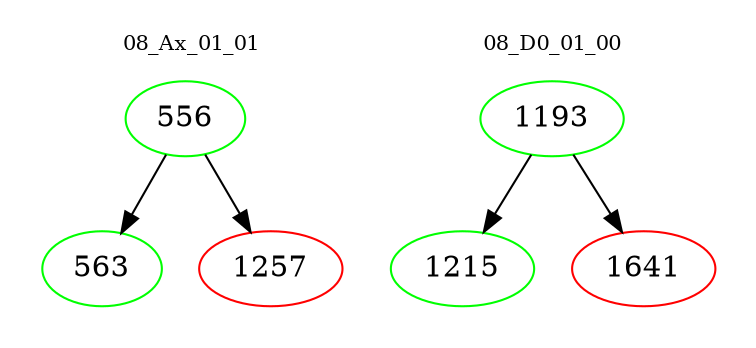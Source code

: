 digraph{
subgraph cluster_0 {
color = white
label = "08_Ax_01_01";
fontsize=10;
T0_556 [label="556", color="green"]
T0_556 -> T0_563 [color="black"]
T0_563 [label="563", color="green"]
T0_556 -> T0_1257 [color="black"]
T0_1257 [label="1257", color="red"]
}
subgraph cluster_1 {
color = white
label = "08_D0_01_00";
fontsize=10;
T1_1193 [label="1193", color="green"]
T1_1193 -> T1_1215 [color="black"]
T1_1215 [label="1215", color="green"]
T1_1193 -> T1_1641 [color="black"]
T1_1641 [label="1641", color="red"]
}
}
